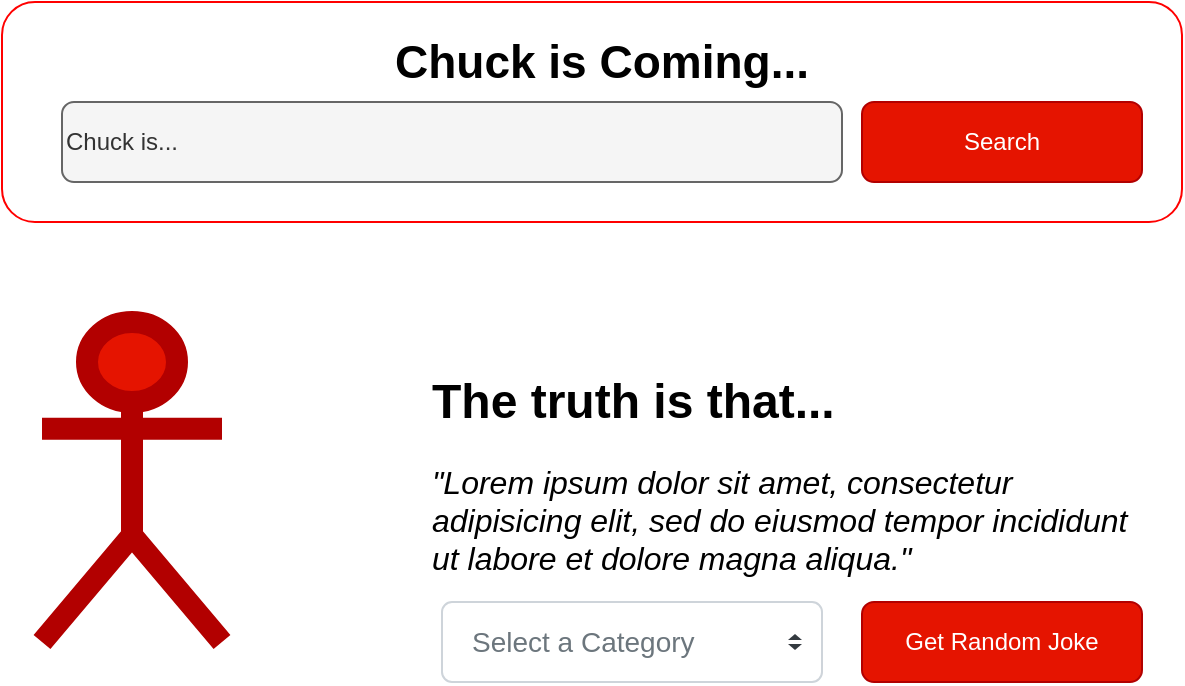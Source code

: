 <mxfile version="13.1.3">
    <diagram id="6hGFLwfOUW9BJ-s0fimq" name="Page-1">
        <mxGraphModel dx="659" dy="467" grid="1" gridSize="10" guides="1" tooltips="1" connect="1" arrows="1" fold="1" page="1" pageScale="1" pageWidth="827" pageHeight="1169" math="0" shadow="0">
            <root>
                <mxCell id="0"/>
                <mxCell id="1" parent="0"/>
                <mxCell id="2" value="" style="rounded=1;whiteSpace=wrap;html=1;strokeColor=#FF0000;perimeterSpacing=2;" vertex="1" parent="1">
                    <mxGeometry x="10" y="10" width="590" height="110" as="geometry"/>
                </mxCell>
                <mxCell id="4" value="Chuck is..." style="rounded=1;whiteSpace=wrap;html=1;fillColor=#f5f5f5;strokeColor=#666666;fontColor=#333333;align=left;" vertex="1" parent="1">
                    <mxGeometry x="40" y="60" width="390" height="40" as="geometry"/>
                </mxCell>
                <mxCell id="5" value="&lt;b&gt;&lt;font style=&quot;font-size: 23px&quot;&gt;Chuck is Coming...&lt;/font&gt;&lt;/b&gt;" style="text;html=1;strokeColor=none;fillColor=none;align=center;verticalAlign=middle;whiteSpace=wrap;rounded=0;" vertex="1" parent="1">
                    <mxGeometry x="180" y="30" width="260" height="20" as="geometry"/>
                </mxCell>
                <mxCell id="6" value="Search" style="rounded=1;whiteSpace=wrap;html=1;strokeColor=#B20000;fillColor=#e51400;fontColor=#ffffff;" vertex="1" parent="1">
                    <mxGeometry x="440" y="60" width="140" height="40" as="geometry"/>
                </mxCell>
                <mxCell id="7" value="&lt;h1&gt;The truth is that...&lt;/h1&gt;&lt;p&gt;&lt;i&gt;&lt;font style=&quot;font-size: 16px&quot;&gt;&quot;Lorem ipsum dolor sit amet, consectetur adipisicing elit, sed do eiusmod tempor incididunt ut labore et dolore magna aliqua.&quot;&lt;/font&gt;&lt;/i&gt;&lt;/p&gt;" style="text;html=1;strokeColor=none;fillColor=none;spacing=5;spacingTop=-20;whiteSpace=wrap;overflow=hidden;rounded=0;" vertex="1" parent="1">
                    <mxGeometry x="220" y="190" width="370" height="120" as="geometry"/>
                </mxCell>
                <mxCell id="8" value="Chucj" style="shape=umlActor;verticalLabelPosition=bottom;labelBackgroundColor=#ffffff;verticalAlign=top;html=1;outlineConnect=0;strokeColor=#B20000;fillColor=#e51400;fontColor=#ffffff;strokeWidth=11;" vertex="1" parent="1">
                    <mxGeometry x="30" y="170" width="90" height="160" as="geometry"/>
                </mxCell>
                <mxCell id="10" value="Get Random Joke" style="rounded=1;whiteSpace=wrap;html=1;strokeColor=#B20000;fillColor=#e51400;fontColor=#ffffff;" vertex="1" parent="1">
                    <mxGeometry x="440" y="310" width="140" height="40" as="geometry"/>
                </mxCell>
                <mxCell id="24" value="Select a Category" style="html=1;shadow=0;dashed=0;shape=mxgraph.bootstrap.rrect;rSize=5;fillColor=#ffffff;strokeColor=#CED4DA;align=left;spacing=15;fontSize=14;fontColor=#6C767D;" vertex="1" parent="1">
                    <mxGeometry x="230" y="310" width="190" height="40" as="geometry"/>
                </mxCell>
                <mxCell id="25" value="" style="shape=triangle;direction=south;fillColor=#343A40;strokeColor=none;perimeter=none;" vertex="1" parent="24">
                    <mxGeometry x="1" y="0.5" width="7" height="3" relative="1" as="geometry">
                        <mxPoint x="-17" y="1" as="offset"/>
                    </mxGeometry>
                </mxCell>
                <mxCell id="26" value="" style="shape=triangle;direction=north;fillColor=#343A40;strokeColor=none;perimeter=none;" vertex="1" parent="24">
                    <mxGeometry x="1" y="0.5" width="7" height="3" relative="1" as="geometry">
                        <mxPoint x="-17" y="-4" as="offset"/>
                    </mxGeometry>
                </mxCell>
            </root>
        </mxGraphModel>
    </diagram>
</mxfile>